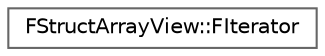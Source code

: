 digraph "Graphical Class Hierarchy"
{
 // INTERACTIVE_SVG=YES
 // LATEX_PDF_SIZE
  bgcolor="transparent";
  edge [fontname=Helvetica,fontsize=10,labelfontname=Helvetica,labelfontsize=10];
  node [fontname=Helvetica,fontsize=10,shape=box,height=0.2,width=0.4];
  rankdir="LR";
  Node0 [id="Node000000",label="FStructArrayView::FIterator",height=0.2,width=0.4,color="grey40", fillcolor="white", style="filled",URL="$d5/da9/structFStructArrayView_1_1FIterator.html",tooltip=" "];
}
